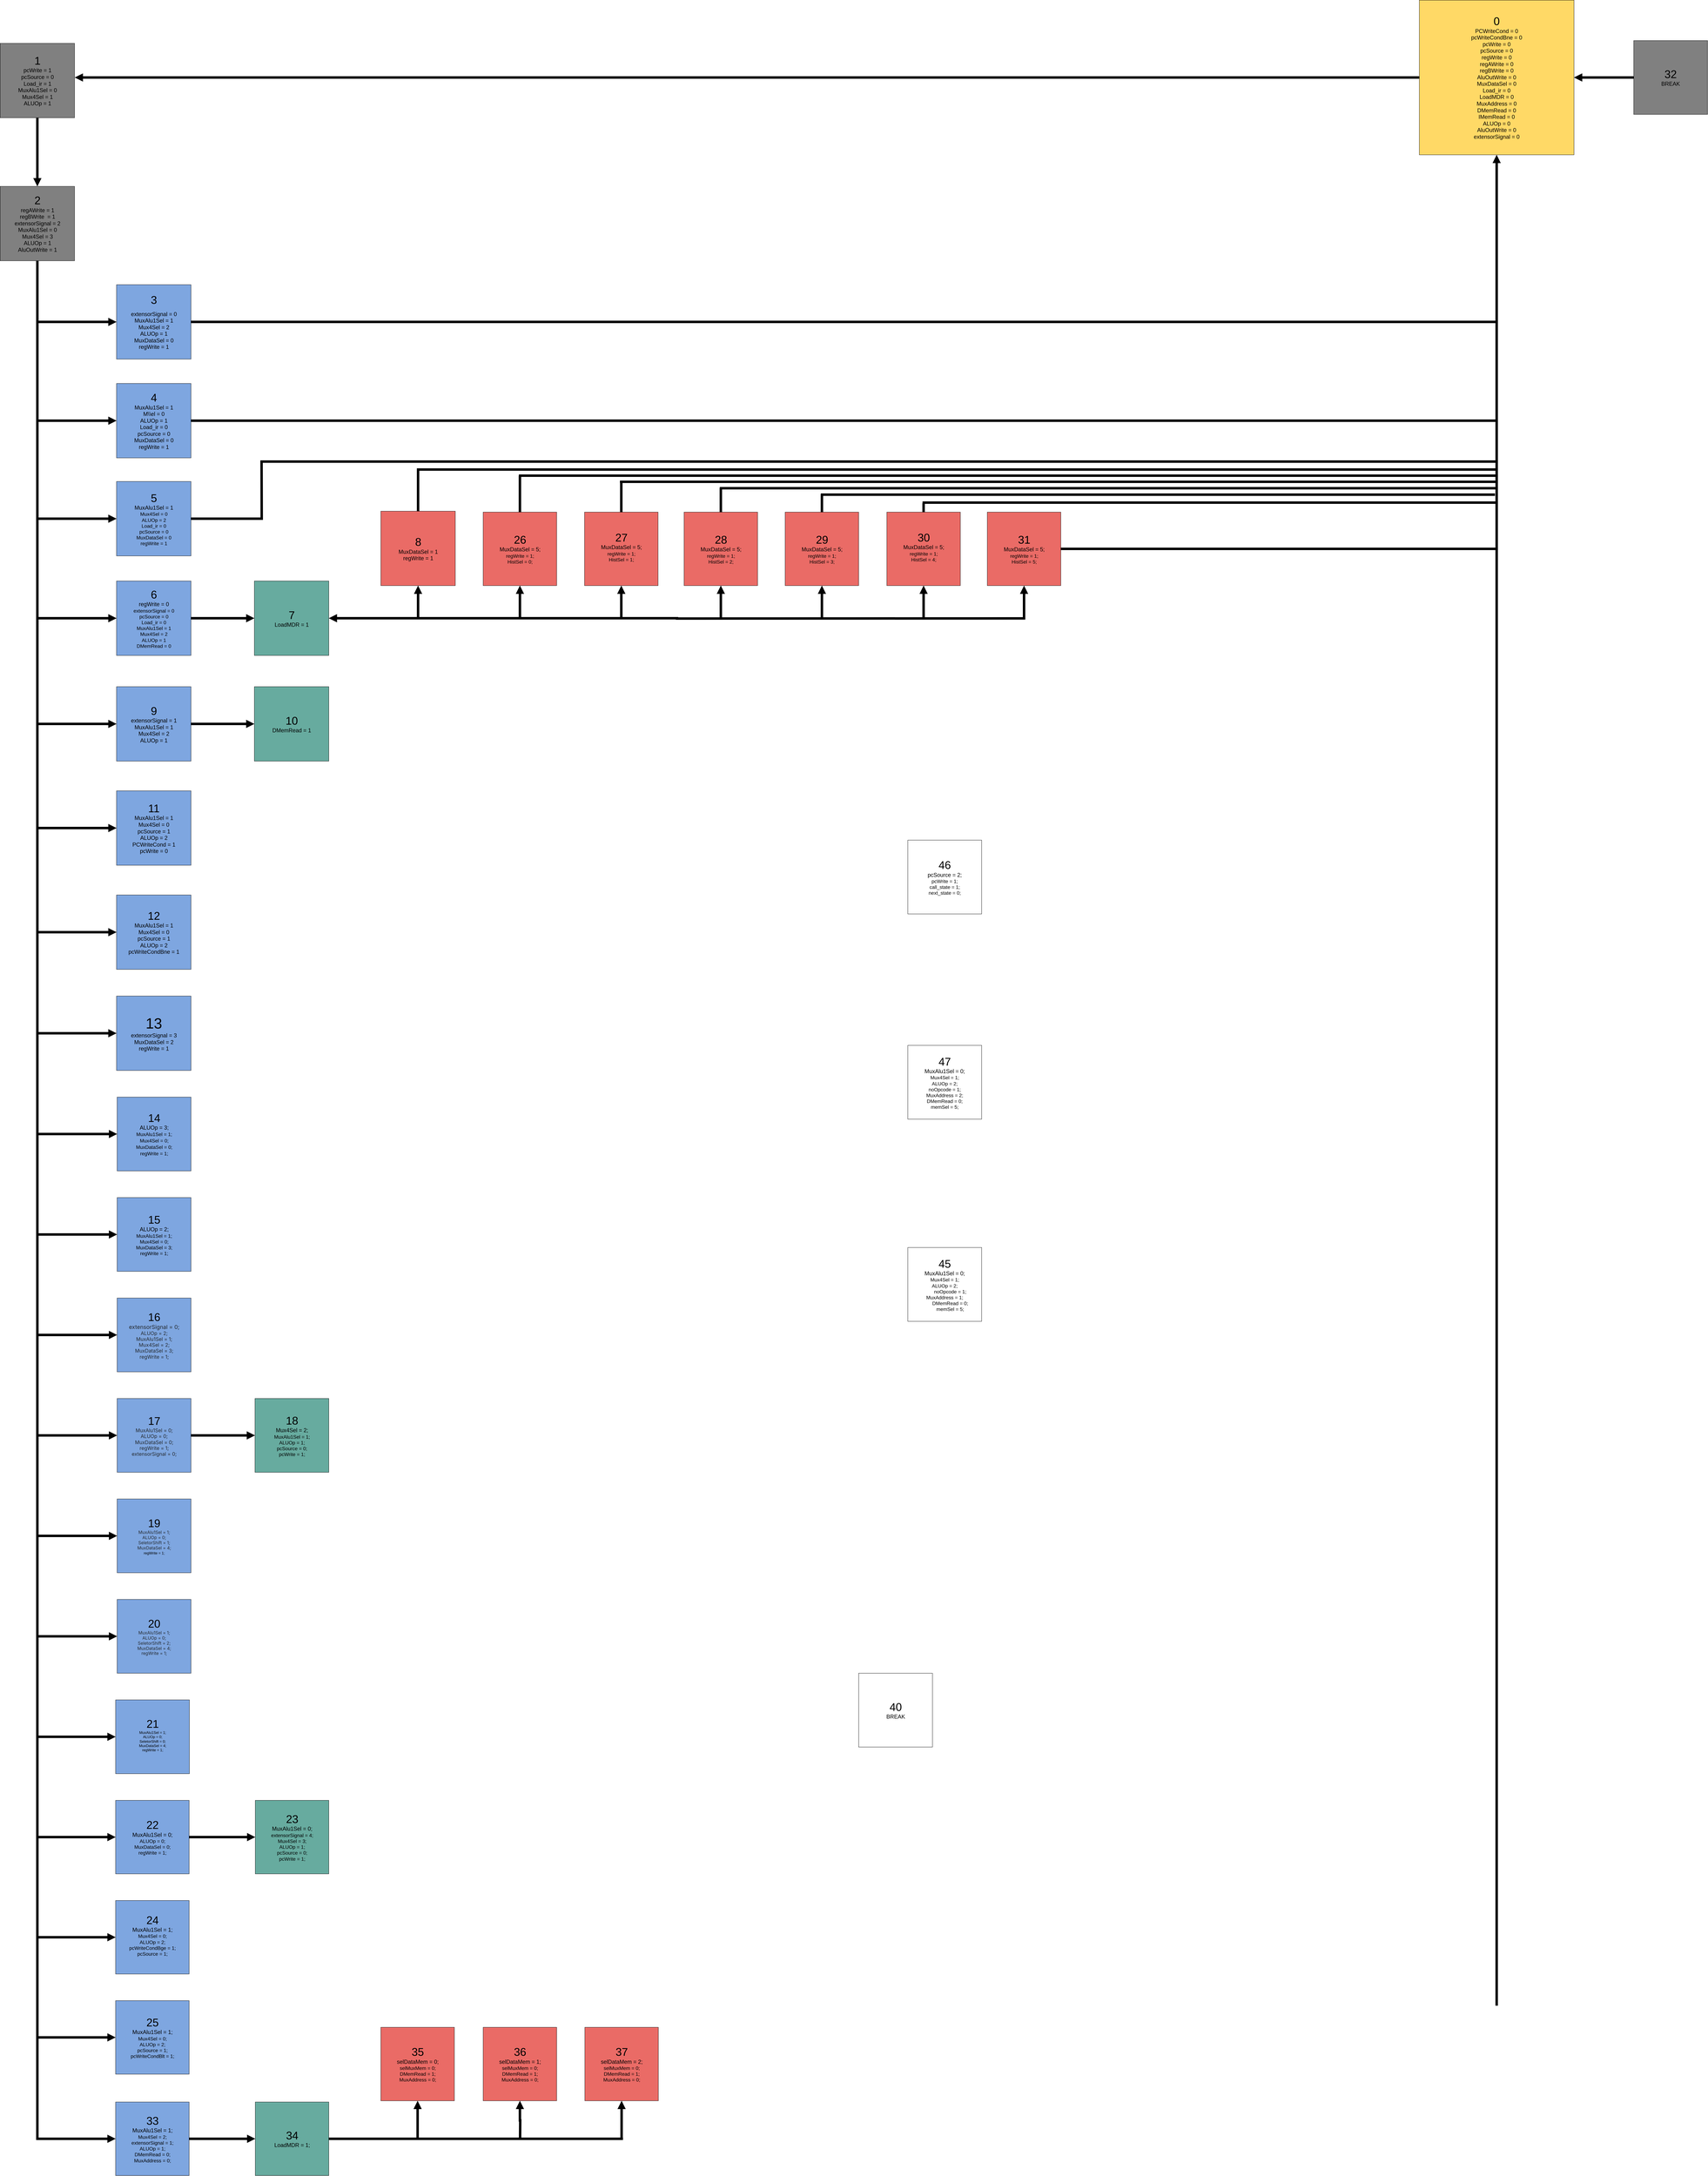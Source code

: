 <mxfile version="12.0.2" type="github" pages="1"><diagram id="GfeI7cuvr8lTpVwYaljc" name="Page-1"><mxGraphModel dx="25632" dy="23120" grid="1" gridSize="10" guides="1" tooltips="1" connect="1" arrows="1" fold="1" page="1" pageScale="1" pageWidth="10000" pageHeight="10000" math="0" shadow="0"><root><mxCell id="0"/><mxCell id="1" parent="0"/><mxCell id="e0AXkp45sy2Ry3DgqxkI-114" style="edgeStyle=orthogonalEdgeStyle;rounded=0;orthogonalLoop=1;jettySize=auto;html=1;startArrow=block;startFill=1;endArrow=none;endFill=0;strokeWidth=8;" edge="1" parent="1" source="e0AXkp45sy2Ry3DgqxkI-5"><mxGeometry relative="1" as="geometry"><mxPoint x="-15980" y="-17979.5" as="targetPoint"/></mxGeometry></mxCell><mxCell id="e0AXkp45sy2Ry3DgqxkI-143" style="edgeStyle=orthogonalEdgeStyle;rounded=0;orthogonalLoop=1;jettySize=auto;html=1;startArrow=none;startFill=0;endArrow=none;endFill=0;strokeWidth=8;" edge="1" parent="1" source="e0AXkp45sy2Ry3DgqxkI-5"><mxGeometry relative="1" as="geometry"><mxPoint x="-11220" y="-17979.5" as="targetPoint"/></mxGeometry></mxCell><mxCell id="e0AXkp45sy2Ry3DgqxkI-5" value="&lt;font&gt;&lt;span style=&quot;white-space: normal&quot;&gt;&lt;span style=&quot;font-size: 36px&quot;&gt;4&lt;/span&gt;&lt;br&gt;&lt;span style=&quot;font-size: 18px&quot;&gt;MuxAlu1Sel = 1&lt;/span&gt;&lt;/span&gt;&lt;br style=&quot;white-space: normal&quot;&gt;&lt;span style=&quot;font-size: 18px ; white-space: normal&quot;&gt;M\\\\el = 0&lt;/span&gt;&lt;br style=&quot;white-space: normal&quot;&gt;&lt;span style=&quot;font-size: 18px ; white-space: normal&quot;&gt;ALUOp = 1&lt;/span&gt;&lt;br style=&quot;white-space: normal&quot;&gt;&lt;span style=&quot;font-size: 18px ; white-space: normal&quot;&gt;Load_ir = 0&lt;/span&gt;&lt;br style=&quot;white-space: normal&quot;&gt;&lt;span style=&quot;font-size: 18px ; white-space: normal&quot;&gt;pcSource = 0&lt;/span&gt;&lt;br style=&quot;white-space: normal&quot;&gt;&lt;span style=&quot;font-size: 18px ; white-space: normal&quot;&gt;MuxDataSel = 0&lt;/span&gt;&lt;br style=&quot;white-space: normal&quot;&gt;&lt;span style=&quot;font-size: 18px ; white-space: normal&quot;&gt;regWrite = 1&lt;/span&gt;&lt;/font&gt;" style="whiteSpace=wrap;html=1;aspect=fixed;fillColor=#7EA6E0;" vertex="1" parent="1"><mxGeometry x="-15723.5" y="-18101" width="243" height="243" as="geometry"/></mxCell><mxCell id="e0AXkp45sy2Ry3DgqxkI-116" style="edgeStyle=orthogonalEdgeStyle;rounded=0;orthogonalLoop=1;jettySize=auto;html=1;startArrow=block;startFill=1;endArrow=none;endFill=0;strokeWidth=8;" edge="1" parent="1" source="e0AXkp45sy2Ry3DgqxkI-6"><mxGeometry relative="1" as="geometry"><mxPoint x="-15980" y="-17334.5" as="targetPoint"/></mxGeometry></mxCell><mxCell id="e0AXkp45sy2Ry3DgqxkI-6" value="&lt;span style=&quot;white-space: normal&quot;&gt;&lt;font style=&quot;font-size: 36px&quot;&gt;6&lt;/font&gt;&lt;br&gt;&lt;font style=&quot;font-size: 18px&quot;&gt;regWrite = 0&lt;/font&gt;&lt;/span&gt;&lt;font size=&quot;3&quot;&gt;&lt;br style=&quot;white-space: normal&quot;&gt;&lt;span style=&quot;white-space: normal&quot;&gt;extensorSignal = 0&lt;/span&gt;&lt;br style=&quot;white-space: normal&quot;&gt;&lt;span style=&quot;white-space: normal&quot;&gt;pcSource = 0&lt;/span&gt;&lt;br style=&quot;white-space: normal&quot;&gt;&lt;span style=&quot;white-space: normal&quot;&gt;Load_ir = 0&lt;/span&gt;&lt;br style=&quot;white-space: normal&quot;&gt;&lt;span style=&quot;white-space: normal&quot;&gt;MuxAlu1Sel = 1&lt;/span&gt;&lt;br style=&quot;white-space: normal&quot;&gt;&lt;span style=&quot;white-space: normal&quot;&gt;Mux4Sel = 2&lt;/span&gt;&lt;br style=&quot;white-space: normal&quot;&gt;&lt;span style=&quot;white-space: normal&quot;&gt;ALUOp = 1&lt;/span&gt;&lt;br style=&quot;white-space: normal&quot;&gt;&lt;span style=&quot;white-space: normal&quot;&gt;DMemRead = 0&lt;/span&gt;&lt;/font&gt;" style="whiteSpace=wrap;html=1;aspect=fixed;fillColor=#7EA6E0;" vertex="1" parent="1"><mxGeometry x="-15723.5" y="-17456" width="243" height="243" as="geometry"/></mxCell><mxCell id="e0AXkp45sy2Ry3DgqxkI-115" style="edgeStyle=orthogonalEdgeStyle;rounded=0;orthogonalLoop=1;jettySize=auto;html=1;startArrow=block;startFill=1;endArrow=none;endFill=0;strokeWidth=8;" edge="1" parent="1" source="e0AXkp45sy2Ry3DgqxkI-7"><mxGeometry relative="1" as="geometry"><mxPoint x="-15980" y="-17659.5" as="targetPoint"/></mxGeometry></mxCell><mxCell id="e0AXkp45sy2Ry3DgqxkI-144" style="edgeStyle=orthogonalEdgeStyle;rounded=0;orthogonalLoop=1;jettySize=auto;html=1;startArrow=none;startFill=0;endArrow=none;endFill=0;strokeWidth=8;" edge="1" parent="1" source="e0AXkp45sy2Ry3DgqxkI-7"><mxGeometry relative="1" as="geometry"><mxPoint x="-15250" y="-17850" as="targetPoint"/></mxGeometry></mxCell><mxCell id="e0AXkp45sy2Ry3DgqxkI-7" value="&lt;span style=&quot;white-space: normal&quot;&gt;&lt;font style=&quot;font-size: 36px&quot;&gt;5&lt;/font&gt;&lt;br&gt;&lt;font style=&quot;font-size: 18px&quot;&gt;MuxAlu1Sel = 1&lt;/font&gt;&lt;/span&gt;&lt;font size=&quot;3&quot;&gt;&lt;br style=&quot;white-space: normal&quot;&gt;&lt;span style=&quot;white-space: normal&quot;&gt;Mux4Sel = 0&lt;/span&gt;&lt;br style=&quot;white-space: normal&quot;&gt;&lt;span style=&quot;white-space: normal&quot;&gt;ALUOp = 2&lt;/span&gt;&lt;br style=&quot;white-space: normal&quot;&gt;&lt;span style=&quot;white-space: normal&quot;&gt;Load_ir = 0&lt;/span&gt;&lt;br style=&quot;white-space: normal&quot;&gt;&lt;span style=&quot;white-space: normal&quot;&gt;pcSource = 0&lt;/span&gt;&lt;br style=&quot;white-space: normal&quot;&gt;&lt;span style=&quot;white-space: normal&quot;&gt;MuxDataSel = 0&lt;/span&gt;&lt;br style=&quot;white-space: normal&quot;&gt;&lt;span style=&quot;white-space: normal&quot;&gt;regWrite = 1&lt;/span&gt;&lt;/font&gt;" style="whiteSpace=wrap;html=1;aspect=fixed;fillColor=#7EA6E0;" vertex="1" parent="1"><mxGeometry x="-15723.5" y="-17781" width="243" height="243" as="geometry"/></mxCell><mxCell id="e0AXkp45sy2Ry3DgqxkI-113" style="edgeStyle=orthogonalEdgeStyle;rounded=0;orthogonalLoop=1;jettySize=auto;html=1;startArrow=block;startFill=1;endArrow=none;endFill=0;strokeWidth=8;" edge="1" parent="1" source="e0AXkp45sy2Ry3DgqxkI-8"><mxGeometry relative="1" as="geometry"><mxPoint x="-15980" y="-18302" as="targetPoint"/></mxGeometry></mxCell><mxCell id="e0AXkp45sy2Ry3DgqxkI-142" style="edgeStyle=orthogonalEdgeStyle;rounded=0;orthogonalLoop=1;jettySize=auto;html=1;startArrow=none;startFill=0;endArrow=none;endFill=0;strokeWidth=8;" edge="1" parent="1" source="e0AXkp45sy2Ry3DgqxkI-8"><mxGeometry relative="1" as="geometry"><mxPoint x="-11220" y="-18302" as="targetPoint"/></mxGeometry></mxCell><mxCell id="e0AXkp45sy2Ry3DgqxkI-8" value="&lt;span style=&quot;font-size: 36px&quot;&gt;3&lt;br&gt;&lt;/span&gt;&lt;br&gt;&lt;font style=&quot;font-size: 18px&quot;&gt;extensorSignal = 0&lt;br&gt;MuxAlu1Sel = 1&lt;br&gt;Mux4Sel = 2&lt;br&gt;ALUOp = 1&lt;br&gt;MuxDataSel = 0&lt;br&gt;regWrite = 1&lt;/font&gt;" style="whiteSpace=wrap;html=1;aspect=fixed;fillColor=#7EA6E0;" vertex="1" parent="1"><mxGeometry x="-15723.5" y="-18423.5" width="243" height="243" as="geometry"/></mxCell><mxCell id="e0AXkp45sy2Ry3DgqxkI-81" style="edgeStyle=orthogonalEdgeStyle;rounded=0;orthogonalLoop=1;jettySize=auto;html=1;entryX=1;entryY=0.5;entryDx=0;entryDy=0;startArrow=block;startFill=1;endArrow=none;endFill=0;strokeWidth=8;" edge="1" parent="1" source="e0AXkp45sy2Ry3DgqxkI-9" target="e0AXkp45sy2Ry3DgqxkI-12"><mxGeometry relative="1" as="geometry"/></mxCell><mxCell id="e0AXkp45sy2Ry3DgqxkI-9" value="&lt;span style=&quot;white-space: normal&quot;&gt;&lt;font&gt;&lt;font style=&quot;font-size: 36px&quot;&gt;10&lt;/font&gt;&lt;br&gt;&lt;span style=&quot;font-size: 18px&quot;&gt;DMemRead = 1&lt;/span&gt;&lt;/font&gt;&lt;/span&gt;" style="whiteSpace=wrap;html=1;aspect=fixed;fillColor=#67AB9F;" vertex="1" parent="1"><mxGeometry x="-15273.5" y="-17111" width="243" height="243" as="geometry"/></mxCell><mxCell id="e0AXkp45sy2Ry3DgqxkI-80" style="edgeStyle=orthogonalEdgeStyle;rounded=0;orthogonalLoop=1;jettySize=auto;html=1;exitX=0;exitY=0.5;exitDx=0;exitDy=0;entryX=1;entryY=0.5;entryDx=0;entryDy=0;startArrow=block;startFill=1;endArrow=none;endFill=0;strokeWidth=8;" edge="1" parent="1" source="e0AXkp45sy2Ry3DgqxkI-10" target="e0AXkp45sy2Ry3DgqxkI-6"><mxGeometry relative="1" as="geometry"/></mxCell><mxCell id="e0AXkp45sy2Ry3DgqxkI-89" style="edgeStyle=orthogonalEdgeStyle;rounded=0;orthogonalLoop=1;jettySize=auto;html=1;startArrow=block;startFill=1;endArrow=none;endFill=0;strokeWidth=8;" edge="1" parent="1" source="e0AXkp45sy2Ry3DgqxkI-10"><mxGeometry relative="1" as="geometry"><mxPoint x="-12756.5" y="-17334" as="targetPoint"/></mxGeometry></mxCell><mxCell id="e0AXkp45sy2Ry3DgqxkI-10" value="&lt;font&gt;&lt;font style=&quot;font-size: 36px&quot;&gt;7&lt;/font&gt;&lt;br style=&quot;white-space: normal&quot;&gt;&lt;span style=&quot;font-size: 18px ; white-space: normal&quot;&gt;LoadMDR = 1&lt;/span&gt;&lt;/font&gt;" style="whiteSpace=wrap;html=1;aspect=fixed;fillColor=#67AB9F;" vertex="1" parent="1"><mxGeometry x="-15273.5" y="-17456" width="243" height="243" as="geometry"/></mxCell><mxCell id="e0AXkp45sy2Ry3DgqxkI-138" style="edgeStyle=orthogonalEdgeStyle;rounded=0;orthogonalLoop=1;jettySize=auto;html=1;entryX=0.5;entryY=0;entryDx=0;entryDy=0;startArrow=none;startFill=0;endArrow=block;endFill=1;strokeWidth=8;" edge="1" parent="1" source="e0AXkp45sy2Ry3DgqxkI-11" target="e0AXkp45sy2Ry3DgqxkI-13"><mxGeometry relative="1" as="geometry"/></mxCell><mxCell id="e0AXkp45sy2Ry3DgqxkI-11" value="&lt;font&gt;&lt;span style=&quot;font-size: 36px&quot;&gt;1&lt;/span&gt;&lt;br&gt;&lt;font style=&quot;font-size: 18px&quot;&gt;pcWrite = 1&lt;br&gt;pcSource = 0&lt;br&gt;Load_ir = 1&lt;br&gt;MuxAlu1Sel = 0&lt;br&gt;Mux4Sel = 1&lt;br&gt;ALUOp = 1&lt;/font&gt;&lt;br&gt;&lt;/font&gt;" style="whiteSpace=wrap;html=1;aspect=fixed;fillColor=#808080;" vertex="1" parent="1"><mxGeometry x="-16103.5" y="-19211.5" width="243" height="243" as="geometry"/></mxCell><mxCell id="e0AXkp45sy2Ry3DgqxkI-117" style="edgeStyle=orthogonalEdgeStyle;rounded=0;orthogonalLoop=1;jettySize=auto;html=1;startArrow=block;startFill=1;endArrow=none;endFill=0;strokeWidth=8;" edge="1" parent="1" source="e0AXkp45sy2Ry3DgqxkI-12"><mxGeometry relative="1" as="geometry"><mxPoint x="-15980" y="-16989.5" as="targetPoint"/></mxGeometry></mxCell><mxCell id="e0AXkp45sy2Ry3DgqxkI-12" value="&lt;font&gt;&lt;span style=&quot;white-space: normal&quot;&gt;&lt;font style=&quot;font-size: 36px&quot;&gt;9&lt;/font&gt;&lt;br&gt;&lt;span style=&quot;font-size: 18px&quot;&gt;extensorSignal = 1&lt;/span&gt;&lt;/span&gt;&lt;br style=&quot;white-space: normal&quot;&gt;&lt;span style=&quot;font-size: 18px ; white-space: normal&quot;&gt;MuxAlu1Sel = 1&lt;/span&gt;&lt;br style=&quot;white-space: normal&quot;&gt;&lt;span style=&quot;font-size: 18px ; white-space: normal&quot;&gt;Mux4Sel = 2&lt;/span&gt;&lt;br style=&quot;white-space: normal&quot;&gt;&lt;span style=&quot;font-size: 18px ; white-space: normal&quot;&gt;ALUOp = 1&lt;/span&gt;&lt;/font&gt;" style="whiteSpace=wrap;html=1;aspect=fixed;fillColor=#7EA6E0;" vertex="1" parent="1"><mxGeometry x="-15723.5" y="-17111" width="243" height="243" as="geometry"/></mxCell><mxCell id="e0AXkp45sy2Ry3DgqxkI-110" style="edgeStyle=orthogonalEdgeStyle;rounded=0;orthogonalLoop=1;jettySize=auto;html=1;startArrow=none;startFill=0;endArrow=none;endFill=0;strokeWidth=8;" edge="1" parent="1" source="e0AXkp45sy2Ry3DgqxkI-13"><mxGeometry relative="1" as="geometry"><mxPoint x="-15982" y="-12366" as="targetPoint"/></mxGeometry></mxCell><mxCell id="e0AXkp45sy2Ry3DgqxkI-13" value="&lt;span style=&quot;font-size: 36px&quot;&gt;2&lt;/span&gt;&lt;br style=&quot;white-space: normal&quot;&gt;&lt;font style=&quot;font-size: 18px&quot;&gt;regAWrite = 1&lt;br&gt;regBWrite&amp;nbsp; = 1&lt;br&gt;extensorSignal = 2&lt;br&gt;MuxAlu1Sel = 0&lt;br&gt;Mux4Sel = 3&lt;br&gt;ALUOp = 1&lt;br&gt;AluOutWrite = 1&lt;/font&gt;" style="whiteSpace=wrap;html=1;aspect=fixed;fillColor=#808080;" vertex="1" parent="1"><mxGeometry x="-16103.5" y="-18744.5" width="243" height="243" as="geometry"/></mxCell><mxCell id="e0AXkp45sy2Ry3DgqxkI-93" style="edgeStyle=orthogonalEdgeStyle;rounded=0;orthogonalLoop=1;jettySize=auto;html=1;startArrow=block;startFill=1;endArrow=none;endFill=0;strokeWidth=8;" edge="1" parent="1" source="e0AXkp45sy2Ry3DgqxkI-14"><mxGeometry relative="1" as="geometry"><mxPoint x="-14739" y="-17331" as="targetPoint"/></mxGeometry></mxCell><mxCell id="e0AXkp45sy2Ry3DgqxkI-146" style="edgeStyle=orthogonalEdgeStyle;rounded=0;orthogonalLoop=1;jettySize=auto;html=1;startArrow=none;startFill=0;endArrow=none;endFill=0;strokeWidth=8;" edge="1" parent="1" source="e0AXkp45sy2Ry3DgqxkI-14"><mxGeometry relative="1" as="geometry"><mxPoint x="-14739" y="-17820" as="targetPoint"/></mxGeometry></mxCell><mxCell id="e0AXkp45sy2Ry3DgqxkI-14" value="&lt;font&gt;&lt;span style=&quot;white-space: normal&quot;&gt;&lt;font style=&quot;font-size: 36px&quot;&gt;8&lt;/font&gt;&lt;br&gt;&lt;span style=&quot;font-size: 18px&quot;&gt;MuxDataSel = 1&lt;/span&gt;&lt;/span&gt;&lt;br style=&quot;white-space: normal&quot;&gt;&lt;span style=&quot;font-size: 18px ; white-space: normal&quot;&gt;regWrite = 1&lt;/span&gt;&lt;/font&gt;" style="whiteSpace=wrap;html=1;aspect=fixed;fillColor=#EA6B66;" vertex="1" parent="1"><mxGeometry x="-14860.5" y="-17684" width="243" height="243" as="geometry"/></mxCell><mxCell id="e0AXkp45sy2Ry3DgqxkI-118" style="edgeStyle=orthogonalEdgeStyle;rounded=0;orthogonalLoop=1;jettySize=auto;html=1;startArrow=block;startFill=1;endArrow=none;endFill=0;strokeWidth=8;" edge="1" parent="1" source="e0AXkp45sy2Ry3DgqxkI-15"><mxGeometry relative="1" as="geometry"><mxPoint x="-15980" y="-16649.5" as="targetPoint"/></mxGeometry></mxCell><mxCell id="e0AXkp45sy2Ry3DgqxkI-15" value="&lt;font&gt;&lt;span style=&quot;font-size: 36px&quot;&gt;11&lt;/span&gt;&lt;br&gt;&lt;font style=&quot;font-size: 18px&quot;&gt;MuxAlu1Sel = 1&lt;br&gt;Mux4Sel = 0&lt;br&gt;pcSource = 1&lt;br&gt;ALUOp = 2&lt;br&gt;PCWriteCond = 1&lt;br&gt;pcWrite = 0&lt;/font&gt;&lt;br&gt;&lt;/font&gt;" style="whiteSpace=wrap;html=1;aspect=fixed;fillColor=#7EA6E0;" vertex="1" parent="1"><mxGeometry x="-15723.5" y="-16771" width="243" height="243" as="geometry"/></mxCell><mxCell id="e0AXkp45sy2Ry3DgqxkI-119" style="edgeStyle=orthogonalEdgeStyle;rounded=0;orthogonalLoop=1;jettySize=auto;html=1;startArrow=block;startFill=1;endArrow=none;endFill=0;strokeWidth=8;" edge="1" parent="1" source="e0AXkp45sy2Ry3DgqxkI-16"><mxGeometry relative="1" as="geometry"><mxPoint x="-15980" y="-16309.5" as="targetPoint"/></mxGeometry></mxCell><mxCell id="e0AXkp45sy2Ry3DgqxkI-16" value="&lt;font&gt;&lt;font&gt;&lt;font style=&quot;font-size: 36px&quot;&gt;12&lt;/font&gt;&lt;br&gt;&lt;span style=&quot;font-size: 18px&quot;&gt;MuxAlu1Sel = 1&lt;/span&gt;&lt;br&gt;&lt;span style=&quot;font-size: 18px&quot;&gt;Mux4Sel = 0&lt;/span&gt;&lt;br&gt;&lt;span style=&quot;font-size: 18px&quot;&gt;pcSource = 1&lt;/span&gt;&lt;br&gt;&lt;span style=&quot;font-size: 18px&quot;&gt;ALUOp = 2&lt;/span&gt;&lt;br&gt;&lt;span style=&quot;font-size: 18px&quot;&gt;pcWriteCondBne = 1&lt;/span&gt;&lt;/font&gt;&lt;br&gt;&lt;/font&gt;" style="whiteSpace=wrap;html=1;aspect=fixed;fillColor=#7EA6E0;" vertex="1" parent="1"><mxGeometry x="-15723.5" y="-16431" width="243" height="243" as="geometry"/></mxCell><mxCell id="e0AXkp45sy2Ry3DgqxkI-120" style="edgeStyle=orthogonalEdgeStyle;rounded=0;orthogonalLoop=1;jettySize=auto;html=1;startArrow=block;startFill=1;endArrow=none;endFill=0;strokeWidth=8;" edge="1" parent="1" source="e0AXkp45sy2Ry3DgqxkI-18"><mxGeometry relative="1" as="geometry"><mxPoint x="-15980" y="-15979.5" as="targetPoint"/></mxGeometry></mxCell><mxCell id="e0AXkp45sy2Ry3DgqxkI-18" value="&lt;font&gt;&lt;font&gt;&lt;font style=&quot;font-size: 48px&quot;&gt;13&lt;/font&gt;&lt;br&gt;&lt;span style=&quot;font-size: 18px&quot;&gt;extensorSignal = 3&lt;/span&gt;&lt;br&gt;&lt;span style=&quot;font-size: 18px&quot;&gt;MuxDataSel = 2&lt;/span&gt;&lt;br&gt;&lt;span style=&quot;font-size: 18px&quot;&gt;regWrite = 1&lt;/span&gt;&lt;/font&gt;&lt;br&gt;&lt;/font&gt;" style="whiteSpace=wrap;html=1;aspect=fixed;fillColor=#7EA6E0;" vertex="1" parent="1"><mxGeometry x="-15723.5" y="-16101" width="243" height="243" as="geometry"/></mxCell><mxCell id="e0AXkp45sy2Ry3DgqxkI-137" style="edgeStyle=orthogonalEdgeStyle;rounded=0;orthogonalLoop=1;jettySize=auto;html=1;entryX=1.002;entryY=0.459;entryDx=0;entryDy=0;entryPerimeter=0;startArrow=none;startFill=0;endArrow=block;endFill=1;strokeWidth=8;" edge="1" parent="1" source="e0AXkp45sy2Ry3DgqxkI-19" target="e0AXkp45sy2Ry3DgqxkI-11"><mxGeometry relative="1" as="geometry"/></mxCell><mxCell id="e0AXkp45sy2Ry3DgqxkI-140" style="edgeStyle=orthogonalEdgeStyle;rounded=0;orthogonalLoop=1;jettySize=auto;html=1;startArrow=block;startFill=1;endArrow=none;endFill=0;strokeWidth=8;" edge="1" parent="1" source="e0AXkp45sy2Ry3DgqxkI-19"><mxGeometry relative="1" as="geometry"><mxPoint x="-11217.5" y="-12804.615" as="targetPoint"/></mxGeometry></mxCell><mxCell id="e0AXkp45sy2Ry3DgqxkI-19" value="&lt;font&gt;&lt;font&gt;&lt;font style=&quot;font-size: 36px&quot;&gt;0&lt;/font&gt;&lt;br&gt;&lt;span style=&quot;font-size: 18px&quot;&gt;PCWriteCond = 0&lt;/span&gt;&lt;br&gt;&lt;span style=&quot;font-size: 18px&quot;&gt;pcWriteCondBne = 0&lt;/span&gt;&lt;br&gt;&lt;span style=&quot;font-size: 18px&quot;&gt;pcWrite = 0&lt;/span&gt;&lt;br&gt;&lt;span style=&quot;font-size: 18px&quot;&gt;pcSource = 0&lt;/span&gt;&lt;br&gt;&lt;span style=&quot;font-size: 18px&quot;&gt;regWrite = 0&lt;/span&gt;&lt;br&gt;&lt;span style=&quot;font-size: 18px&quot;&gt;regAWrite = 0&lt;/span&gt;&lt;br&gt;&lt;span style=&quot;font-size: 18px&quot;&gt;regBWrite = 0&lt;/span&gt;&lt;br&gt;&lt;span style=&quot;font-size: 18px&quot;&gt;AluOutWrite = 0&lt;/span&gt;&lt;br&gt;&lt;span style=&quot;font-size: 18px&quot;&gt;MuxDataSel = 0&lt;/span&gt;&lt;br&gt;&lt;span style=&quot;font-size: 18px&quot;&gt;Load_ir = 0&lt;/span&gt;&lt;br&gt;&lt;span style=&quot;font-size: 18px&quot;&gt;LoadMDR = 0&lt;/span&gt;&lt;br&gt;&lt;span style=&quot;font-size: 18px&quot;&gt;MuxAddress = 0&lt;/span&gt;&lt;br&gt;&lt;span style=&quot;font-size: 18px&quot;&gt;DMemRead = 0&lt;/span&gt;&lt;br&gt;&lt;span style=&quot;font-size: 18px&quot;&gt;IMemRead = 0&lt;/span&gt;&lt;br&gt;&lt;span style=&quot;font-size: 18px&quot;&gt;ALUOp = 0&lt;/span&gt;&lt;br&gt;&lt;span style=&quot;font-size: 18px&quot;&gt;AluOutWrite = 0&lt;/span&gt;&lt;br&gt;&lt;span style=&quot;font-size: 18px&quot;&gt;extensorSignal = 0&lt;/span&gt;&lt;/font&gt;&lt;br&gt;&lt;/font&gt;" style="whiteSpace=wrap;html=1;aspect=fixed;fillColor=#FFD966;" vertex="1" parent="1"><mxGeometry x="-11470" y="-19352.5" width="505" height="505" as="geometry"/></mxCell><mxCell id="e0AXkp45sy2Ry3DgqxkI-20" value="&lt;span style=&quot;white-space: normal&quot;&gt;&lt;font&gt;&lt;font style=&quot;font-size: 36px&quot;&gt;40&lt;/font&gt;&lt;br&gt;&lt;span style=&quot;font-size: 18px&quot;&gt;BREAK&lt;/span&gt;&lt;/font&gt;&lt;/span&gt;" style="whiteSpace=wrap;html=1;aspect=fixed;" vertex="1" parent="1"><mxGeometry x="-13300.5" y="-13890" width="241" height="241" as="geometry"/></mxCell><mxCell id="e0AXkp45sy2Ry3DgqxkI-136" style="edgeStyle=orthogonalEdgeStyle;rounded=0;orthogonalLoop=1;jettySize=auto;html=1;entryX=1;entryY=0.5;entryDx=0;entryDy=0;startArrow=none;startFill=0;endArrow=block;endFill=1;strokeWidth=8;" edge="1" parent="1" source="e0AXkp45sy2Ry3DgqxkI-21" target="e0AXkp45sy2Ry3DgqxkI-19"><mxGeometry relative="1" as="geometry"/></mxCell><mxCell id="e0AXkp45sy2Ry3DgqxkI-21" value="&lt;span style=&quot;white-space: normal&quot;&gt;&lt;font&gt;&lt;font style=&quot;font-size: 36px&quot;&gt;32&lt;/font&gt;&lt;br&gt;&lt;span style=&quot;font-size: 18px&quot;&gt;BREAK&lt;/span&gt;&lt;/font&gt;&lt;/span&gt;" style="whiteSpace=wrap;html=1;aspect=fixed;fillColor=#808080;" vertex="1" parent="1"><mxGeometry x="-10770" y="-19220.5" width="241" height="241" as="geometry"/></mxCell><mxCell id="e0AXkp45sy2Ry3DgqxkI-22" value="&lt;div&gt;&lt;font style=&quot;font-size: 36px&quot;&gt;45&lt;/font&gt;&lt;/div&gt;&lt;div&gt;&lt;font style=&quot;font-size: 18px&quot;&gt;MuxAlu1Sel = 0;&lt;/font&gt;&lt;/div&gt;&lt;div&gt;&lt;span style=&quot;font-size: medium&quot;&gt;Mux4Sel = 1;&lt;/span&gt;&lt;/div&gt;&lt;div&gt;&lt;span style=&quot;font-size: medium&quot;&gt;ALUOp = 2;&lt;/span&gt;&lt;/div&gt;&lt;div&gt;&lt;font size=&quot;3&quot;&gt;&lt;span style=&quot;white-space: pre&quot;&gt;&#9;&lt;/span&gt;noOpcode = 1;&lt;/font&gt;&lt;/div&gt;&lt;div&gt;&lt;span style=&quot;font-size: medium&quot;&gt;MuxAddress = 1;&lt;/span&gt;&lt;br&gt;&lt;/div&gt;&lt;div&gt;&lt;font size=&quot;3&quot;&gt;&lt;span style=&quot;white-space: pre&quot;&gt;&#9;&lt;/span&gt;DMemRead = 0;&lt;/font&gt;&lt;/div&gt;&lt;div&gt;&lt;font size=&quot;3&quot;&gt;&lt;span style=&quot;white-space: pre&quot;&gt;&#9;&lt;/span&gt;memSel = 5;&lt;/font&gt;&lt;/div&gt;" style="whiteSpace=wrap;html=1;aspect=fixed;" vertex="1" parent="1"><mxGeometry x="-13140" y="-15280" width="241" height="241" as="geometry"/></mxCell><mxCell id="e0AXkp45sy2Ry3DgqxkI-23" value="&lt;div&gt;&lt;font style=&quot;font-size: 36px&quot;&gt;46&lt;/font&gt;&lt;/div&gt;&lt;div&gt;&lt;font style=&quot;font-size: 18px&quot;&gt;pcSource = 2;&lt;/font&gt;&lt;/div&gt;&lt;div&gt;&lt;span style=&quot;font-size: medium&quot;&gt;pcWrite = 1;&lt;/span&gt;&lt;/div&gt;&lt;div&gt;&lt;span style=&quot;font-size: medium&quot;&gt;call_state = 1;&lt;/span&gt;&lt;br&gt;&lt;/div&gt;&lt;div&gt;&lt;span style=&quot;font-size: medium&quot;&gt;next_state = 0;&lt;/span&gt;&lt;br&gt;&lt;/div&gt;" style="whiteSpace=wrap;html=1;aspect=fixed;" vertex="1" parent="1"><mxGeometry x="-13140" y="-16610" width="241" height="241" as="geometry"/></mxCell><mxCell id="e0AXkp45sy2Ry3DgqxkI-24" value="&lt;div&gt;&lt;font style=&quot;font-size: 36px&quot;&gt;47&lt;/font&gt;&lt;/div&gt;&lt;div&gt;&lt;font style=&quot;font-size: 18px&quot;&gt;MuxAlu1Sel = 0;&lt;/font&gt;&lt;/div&gt;&lt;div&gt;&lt;span style=&quot;font-size: medium&quot;&gt;Mux4Sel = 1;&lt;/span&gt;&lt;/div&gt;&lt;div&gt;&lt;span style=&quot;font-size: medium&quot;&gt;ALUOp = 2;&lt;/span&gt;&lt;/div&gt;&lt;div&gt;&lt;font size=&quot;3&quot;&gt;noOpcode = 1;&lt;/font&gt;&lt;/div&gt;&lt;div&gt;&lt;span style=&quot;font-size: medium&quot;&gt;MuxAddress = 2;&lt;/span&gt;&lt;/div&gt;&lt;div&gt;&lt;span style=&quot;font-size: medium&quot;&gt;DMemRead = 0;&lt;/span&gt;&lt;/div&gt;&lt;div&gt;&lt;span style=&quot;font-size: medium&quot;&gt;memSel = 5;&lt;/span&gt;&lt;/div&gt;" style="whiteSpace=wrap;html=1;aspect=fixed;" vertex="1" parent="1"><mxGeometry x="-13140" y="-15940" width="241" height="241" as="geometry"/></mxCell><mxCell id="e0AXkp45sy2Ry3DgqxkI-122" style="edgeStyle=orthogonalEdgeStyle;rounded=0;orthogonalLoop=1;jettySize=auto;html=1;startArrow=block;startFill=1;endArrow=none;endFill=0;strokeWidth=8;" edge="1" parent="1" source="e0AXkp45sy2Ry3DgqxkI-25"><mxGeometry relative="1" as="geometry"><mxPoint x="-15980" y="-15322.5" as="targetPoint"/></mxGeometry></mxCell><mxCell id="e0AXkp45sy2Ry3DgqxkI-25" value="&lt;div&gt;&lt;font style=&quot;font-size: 36px&quot;&gt;15&lt;/font&gt;&lt;/div&gt;&lt;div&gt;&lt;font style=&quot;font-size: 18px&quot;&gt;ALUOp = 2;&lt;/font&gt;&lt;/div&gt;&lt;div&gt;&lt;span style=&quot;font-size: medium&quot;&gt;MuxAlu1Sel = 1;&lt;/span&gt;&lt;/div&gt;&lt;div&gt;&lt;span style=&quot;font-size: medium&quot;&gt;Mux4Sel = 0;&lt;/span&gt;&lt;/div&gt;&lt;div&gt;&lt;span style=&quot;font-size: medium&quot;&gt;MuxDataSel = 3;&lt;/span&gt;&lt;/div&gt;&lt;div&gt;&lt;span style=&quot;font-size: medium&quot;&gt;regWrite = 1;&lt;/span&gt;&lt;/div&gt;" style="whiteSpace=wrap;html=1;aspect=fixed;fillColor=#7EA6E0;" vertex="1" parent="1"><mxGeometry x="-15721.5" y="-15443" width="241" height="241" as="geometry"/></mxCell><mxCell id="e0AXkp45sy2Ry3DgqxkI-123" style="edgeStyle=orthogonalEdgeStyle;rounded=0;orthogonalLoop=1;jettySize=auto;html=1;startArrow=block;startFill=1;endArrow=none;endFill=0;strokeWidth=8;" edge="1" parent="1" source="e0AXkp45sy2Ry3DgqxkI-26"><mxGeometry relative="1" as="geometry"><mxPoint x="-15980" y="-14994.5" as="targetPoint"/></mxGeometry></mxCell><mxCell id="e0AXkp45sy2Ry3DgqxkI-26" value="&lt;font style=&quot;font-size: 36px&quot;&gt;16&lt;br&gt;&lt;/font&gt;&lt;font color=&quot;#24292e&quot; face=&quot;-apple-system, BlinkMacSystemFont, Segoe UI, Helvetica, Arial, sans-serif, Apple Color Emoji, Segoe UI Emoji&quot; style=&quot;font-size: 18px&quot;&gt;extensorSignal = 0;&lt;/font&gt;&lt;table class=&quot;highlight tab-size js-file-line-container&quot; style=&quot;box-sizing: border-box ; border-spacing: 0px ; border-collapse: collapse ; background-color: rgb(255 , 255 , 255)&quot;&gt;&lt;/table&gt;&lt;font color=&quot;#24292e&quot; face=&quot;-apple-system, BlinkMacSystemFont, Segoe UI, Helvetica, Arial, sans-serif, Apple Color Emoji, Segoe UI Emoji&quot; size=&quot;3&quot;&gt;ALUOp = 2;&lt;/font&gt;&lt;table class=&quot;highlight tab-size js-file-line-container&quot; style=&quot;box-sizing: border-box ; border-spacing: 0px ; border-collapse: collapse ; background-color: rgb(255 , 255 , 255)&quot;&gt;&lt;/table&gt;&lt;font color=&quot;#24292e&quot; face=&quot;-apple-system, BlinkMacSystemFont, Segoe UI, Helvetica, Arial, sans-serif, Apple Color Emoji, Segoe UI Emoji&quot; size=&quot;3&quot;&gt;MuxAlu1Sel = 1;&lt;/font&gt;&lt;table class=&quot;highlight tab-size js-file-line-container&quot; style=&quot;box-sizing: border-box ; border-spacing: 0px ; border-collapse: collapse ; background-color: rgb(255 , 255 , 255)&quot;&gt;&lt;/table&gt;&lt;font color=&quot;#24292e&quot; face=&quot;-apple-system, BlinkMacSystemFont, Segoe UI, Helvetica, Arial, sans-serif, Apple Color Emoji, Segoe UI Emoji&quot; size=&quot;3&quot;&gt;Mux4Sel = 2;&lt;/font&gt;&lt;table class=&quot;highlight tab-size js-file-line-container&quot; style=&quot;box-sizing: border-box ; border-spacing: 0px ; border-collapse: collapse ; background-color: rgb(255 , 255 , 255)&quot;&gt;&lt;/table&gt;&lt;font color=&quot;#24292e&quot; face=&quot;-apple-system, BlinkMacSystemFont, Segoe UI, Helvetica, Arial, sans-serif, Apple Color Emoji, Segoe UI Emoji&quot; size=&quot;3&quot;&gt;MuxDataSel = 3;&lt;/font&gt;&lt;table class=&quot;highlight tab-size js-file-line-container&quot; style=&quot;box-sizing: border-box ; border-spacing: 0px ; border-collapse: collapse ; background-color: rgb(255 , 255 , 255)&quot;&gt;&lt;/table&gt;&lt;font color=&quot;#24292e&quot; face=&quot;-apple-system, BlinkMacSystemFont, Segoe UI, Helvetica, Arial, sans-serif, Apple Color Emoji, Segoe UI Emoji&quot; size=&quot;3&quot;&gt;regWrite = 1;&lt;/font&gt;&lt;table class=&quot;highlight tab-size js-file-line-container&quot; style=&quot;box-sizing: border-box ; border-spacing: 0px ; border-collapse: collapse ; background-color: rgb(255 , 255 , 255)&quot;&gt;&lt;/table&gt;" style="whiteSpace=wrap;html=1;aspect=fixed;fillColor=#7EA6E0;" vertex="1" parent="1"><mxGeometry x="-15721.5" y="-15115" width="241" height="241" as="geometry"/></mxCell><mxCell id="e0AXkp45sy2Ry3DgqxkI-124" style="edgeStyle=orthogonalEdgeStyle;rounded=0;orthogonalLoop=1;jettySize=auto;html=1;startArrow=block;startFill=1;endArrow=none;endFill=0;strokeWidth=8;" edge="1" parent="1" source="e0AXkp45sy2Ry3DgqxkI-27"><mxGeometry relative="1" as="geometry"><mxPoint x="-15980" y="-14666.5" as="targetPoint"/></mxGeometry></mxCell><mxCell id="e0AXkp45sy2Ry3DgqxkI-27" value="&lt;font&gt;&lt;font style=&quot;font-size: 36px&quot;&gt;17&lt;br&gt;&lt;/font&gt;&lt;/font&gt;&lt;font color=&quot;#24292e&quot; face=&quot;-apple-system, BlinkMacSystemFont, Segoe UI, Helvetica, Arial, sans-serif, Apple Color Emoji, Segoe UI Emoji&quot; size=&quot;3&quot;&gt;MuxAlu1Sel = 0;&lt;/font&gt;&lt;table class=&quot;highlight tab-size js-file-line-container&quot; style=&quot;box-sizing: border-box ; border-spacing: 0px ; border-collapse: collapse ; background-color: rgb(255 , 255 , 255)&quot;&gt;&lt;/table&gt;&lt;font color=&quot;#24292e&quot; face=&quot;-apple-system, BlinkMacSystemFont, Segoe UI, Helvetica, Arial, sans-serif, Apple Color Emoji, Segoe UI Emoji&quot; size=&quot;3&quot;&gt;ALUOp = 0;&lt;/font&gt;&lt;table class=&quot;highlight tab-size js-file-line-container&quot; style=&quot;box-sizing: border-box ; border-spacing: 0px ; border-collapse: collapse ; background-color: rgb(255 , 255 , 255)&quot;&gt;&lt;/table&gt;&lt;font color=&quot;#24292e&quot; face=&quot;-apple-system, BlinkMacSystemFont, Segoe UI, Helvetica, Arial, sans-serif, Apple Color Emoji, Segoe UI Emoji&quot; size=&quot;3&quot;&gt;MuxDataSel = 0;&lt;/font&gt;&lt;table class=&quot;highlight tab-size js-file-line-container&quot; style=&quot;box-sizing: border-box ; border-spacing: 0px ; border-collapse: collapse ; background-color: rgb(255 , 255 , 255)&quot;&gt;&lt;/table&gt;&lt;font color=&quot;#24292e&quot; face=&quot;-apple-system, BlinkMacSystemFont, Segoe UI, Helvetica, Arial, sans-serif, Apple Color Emoji, Segoe UI Emoji&quot; size=&quot;3&quot;&gt;regWrite = 1;&lt;/font&gt;&lt;table class=&quot;highlight tab-size js-file-line-container&quot; style=&quot;box-sizing: border-box ; border-spacing: 0px ; border-collapse: collapse ; background-color: rgb(255 , 255 , 255)&quot;&gt;&lt;/table&gt;&lt;font color=&quot;#24292e&quot; face=&quot;-apple-system, BlinkMacSystemFont, Segoe UI, Helvetica, Arial, sans-serif, Apple Color Emoji, Segoe UI Emoji&quot; size=&quot;3&quot;&gt;extensorSignal = 0;&lt;/font&gt;&lt;table class=&quot;highlight tab-size js-file-line-container&quot; style=&quot;box-sizing: border-box ; border-spacing: 0px ; border-collapse: collapse ; background-color: rgb(255 , 255 , 255)&quot;&gt;&lt;/table&gt;" style="whiteSpace=wrap;html=1;aspect=fixed;fillColor=#7EA6E0;" vertex="1" parent="1"><mxGeometry x="-15721.5" y="-14787" width="241" height="241" as="geometry"/></mxCell><mxCell id="e0AXkp45sy2Ry3DgqxkI-95" style="edgeStyle=orthogonalEdgeStyle;rounded=0;orthogonalLoop=1;jettySize=auto;html=1;entryX=1;entryY=0.5;entryDx=0;entryDy=0;startArrow=block;startFill=1;endArrow=none;endFill=0;strokeWidth=8;" edge="1" parent="1" source="e0AXkp45sy2Ry3DgqxkI-28" target="e0AXkp45sy2Ry3DgqxkI-27"><mxGeometry relative="1" as="geometry"/></mxCell><mxCell id="e0AXkp45sy2Ry3DgqxkI-28" value="&lt;div&gt;&lt;font style=&quot;font-size: 36px&quot;&gt;18&lt;/font&gt;&lt;/div&gt;&lt;div&gt;&lt;span style=&quot;font-size: 18px&quot;&gt;Mux4Sel = 2;&lt;/span&gt;&lt;/div&gt;&lt;div&gt;&lt;span style=&quot;font-size: medium&quot;&gt;MuxAlu1Sel = 1;&lt;/span&gt;&lt;/div&gt;&lt;div&gt;&lt;span style=&quot;font-size: medium&quot;&gt;ALUOp = 1;&lt;/span&gt;&lt;/div&gt;&lt;div&gt;&lt;span style=&quot;font-size: medium&quot;&gt;pcSource = 0;&lt;/span&gt;&lt;/div&gt;&lt;div&gt;&lt;span style=&quot;font-size: medium&quot;&gt;pcWrite = 1;&lt;/span&gt;&lt;/div&gt;" style="whiteSpace=wrap;html=1;aspect=fixed;fillColor=#67AB9F;" vertex="1" parent="1"><mxGeometry x="-15271.5" y="-14787" width="241" height="241" as="geometry"/></mxCell><mxCell id="e0AXkp45sy2Ry3DgqxkI-125" style="edgeStyle=orthogonalEdgeStyle;rounded=0;orthogonalLoop=1;jettySize=auto;html=1;startArrow=block;startFill=1;endArrow=none;endFill=0;strokeWidth=8;" edge="1" parent="1" source="e0AXkp45sy2Ry3DgqxkI-29"><mxGeometry relative="1" as="geometry"><mxPoint x="-15980" y="-14338.5" as="targetPoint"/></mxGeometry></mxCell><mxCell id="e0AXkp45sy2Ry3DgqxkI-29" value="&lt;font style=&quot;font-size: 36px&quot;&gt;19&lt;br&gt;&lt;/font&gt;&lt;font color=&quot;#24292e&quot; face=&quot;-apple-system, BlinkMacSystemFont, Segoe UI, Helvetica, Arial, sans-serif, Apple Color Emoji, Segoe UI Emoji&quot;&gt;&lt;span style=&quot;font-size: 14px&quot;&gt;MuxAlu1Sel = 1;&lt;/span&gt;&lt;/font&gt;&lt;table class=&quot;highlight tab-size js-file-line-container&quot; style=&quot;box-sizing: border-box ; border-spacing: 0px ; border-collapse: collapse ; background-color: rgb(255 , 255 , 255)&quot;&gt;&lt;/table&gt;&lt;font color=&quot;#24292e&quot; face=&quot;-apple-system, BlinkMacSystemFont, Segoe UI, Helvetica, Arial, sans-serif, Apple Color Emoji, Segoe UI Emoji&quot;&gt;&lt;span style=&quot;font-size: 14px&quot;&gt;ALUOp = 0;&lt;/span&gt;&lt;/font&gt;&lt;table class=&quot;highlight tab-size js-file-line-container&quot; style=&quot;box-sizing: border-box ; border-spacing: 0px ; border-collapse: collapse ; background-color: rgb(255 , 255 , 255)&quot;&gt;&lt;/table&gt;&lt;font color=&quot;#24292e&quot; face=&quot;-apple-system, BlinkMacSystemFont, Segoe UI, Helvetica, Arial, sans-serif, Apple Color Emoji, Segoe UI Emoji&quot;&gt;&lt;span style=&quot;font-size: 14px&quot;&gt;SeletorShift = 1;&lt;/span&gt;&lt;/font&gt;&lt;table class=&quot;highlight tab-size js-file-line-container&quot; style=&quot;box-sizing: border-box ; border-spacing: 0px ; border-collapse: collapse ; background-color: rgb(255 , 255 , 255)&quot;&gt;&lt;/table&gt;&lt;font color=&quot;#24292e&quot; face=&quot;-apple-system, BlinkMacSystemFont, Segoe UI, Helvetica, Arial, sans-serif, Apple Color Emoji, Segoe UI Emoji&quot;&gt;&lt;span style=&quot;font-size: 14px&quot;&gt;MuxDataSel = 4;&lt;/span&gt;&lt;span style=&quot;font-size: 14px ; white-space: pre&quot;&gt;&lt;br&gt;&lt;/span&gt;&lt;/font&gt;&lt;span&gt;regWrite = 1;&lt;/span&gt;&lt;font color=&quot;#24292e&quot; face=&quot;-apple-system, BlinkMacSystemFont, Segoe UI, Helvetica, Arial, sans-serif, Apple Color Emoji, Segoe UI Emoji&quot;&gt;&lt;span style=&quot;font-size: 14px&quot;&gt;&lt;br&gt;&lt;/span&gt;&lt;/font&gt;" style="whiteSpace=wrap;html=1;aspect=fixed;fillColor=#7EA6E0;" vertex="1" parent="1"><mxGeometry x="-15721.5" y="-14459" width="241" height="241" as="geometry"/></mxCell><mxCell id="e0AXkp45sy2Ry3DgqxkI-126" style="edgeStyle=orthogonalEdgeStyle;rounded=0;orthogonalLoop=1;jettySize=auto;html=1;startArrow=block;startFill=1;endArrow=none;endFill=0;strokeWidth=8;" edge="1" parent="1" source="e0AXkp45sy2Ry3DgqxkI-30"><mxGeometry relative="1" as="geometry"><mxPoint x="-15980" y="-14010.5" as="targetPoint"/></mxGeometry></mxCell><mxCell id="e0AXkp45sy2Ry3DgqxkI-30" value="&lt;font style=&quot;font-size: 36px&quot;&gt;20&lt;/font&gt;&lt;br&gt;&lt;font color=&quot;#24292e&quot; face=&quot;-apple-system, BlinkMacSystemFont, Segoe UI, Helvetica, Arial, sans-serif, Apple Color Emoji, Segoe UI Emoji&quot;&gt;&lt;span style=&quot;font-size: 14px&quot;&gt;MuxAlu1Sel = 1;&lt;/span&gt;&lt;/font&gt;&lt;table class=&quot;highlight tab-size js-file-line-container&quot; style=&quot;box-sizing: border-box ; border-spacing: 0px ; border-collapse: collapse ; background-color: rgb(255 , 255 , 255)&quot;&gt;&lt;/table&gt;&lt;font color=&quot;#24292e&quot; face=&quot;-apple-system, BlinkMacSystemFont, Segoe UI, Helvetica, Arial, sans-serif, Apple Color Emoji, Segoe UI Emoji&quot;&gt;&lt;span style=&quot;font-size: 14px&quot;&gt;ALUOp = 0;&lt;/span&gt;&lt;/font&gt;&lt;table class=&quot;highlight tab-size js-file-line-container&quot; style=&quot;box-sizing: border-box ; border-spacing: 0px ; border-collapse: collapse ; background-color: rgb(255 , 255 , 255)&quot;&gt;&lt;/table&gt;&lt;font color=&quot;#24292e&quot; face=&quot;-apple-system, BlinkMacSystemFont, Segoe UI, Helvetica, Arial, sans-serif, Apple Color Emoji, Segoe UI Emoji&quot;&gt;&lt;span style=&quot;font-size: 14px&quot;&gt;SeletorShift = 2;&lt;/span&gt;&lt;/font&gt;&lt;table class=&quot;highlight tab-size js-file-line-container&quot; style=&quot;box-sizing: border-box ; border-spacing: 0px ; border-collapse: collapse ; background-color: rgb(255 , 255 , 255)&quot;&gt;&lt;/table&gt;&lt;font color=&quot;#24292e&quot; face=&quot;-apple-system, BlinkMacSystemFont, Segoe UI, Helvetica, Arial, sans-serif, Apple Color Emoji, Segoe UI Emoji&quot;&gt;&lt;span style=&quot;font-size: 14px&quot;&gt;MuxDataSel = 4;&lt;/span&gt;&lt;/font&gt;&lt;table class=&quot;highlight tab-size js-file-line-container&quot; style=&quot;box-sizing: border-box ; border-spacing: 0px ; border-collapse: collapse ; background-color: rgb(255 , 255 , 255)&quot;&gt;&lt;/table&gt;&lt;font color=&quot;#24292e&quot; face=&quot;-apple-system, BlinkMacSystemFont, Segoe UI, Helvetica, Arial, sans-serif, Apple Color Emoji, Segoe UI Emoji&quot;&gt;&lt;span style=&quot;font-size: 14px&quot;&gt;regWrite = 1;&lt;/span&gt;&lt;/font&gt;&lt;table class=&quot;highlight tab-size js-file-line-container&quot; style=&quot;box-sizing: border-box ; border-spacing: 0px ; border-collapse: collapse ; background-color: rgb(255 , 255 , 255)&quot;&gt;&lt;/table&gt;" style="whiteSpace=wrap;html=1;aspect=fixed;fillColor=#7EA6E0;" vertex="1" parent="1"><mxGeometry x="-15721.5" y="-14131" width="241" height="241" as="geometry"/></mxCell><mxCell id="e0AXkp45sy2Ry3DgqxkI-127" style="edgeStyle=orthogonalEdgeStyle;rounded=0;orthogonalLoop=1;jettySize=auto;html=1;startArrow=block;startFill=1;endArrow=none;endFill=0;strokeWidth=8;" edge="1" parent="1" source="e0AXkp45sy2Ry3DgqxkI-31"><mxGeometry relative="1" as="geometry"><mxPoint x="-15980" y="-13682.5" as="targetPoint"/></mxGeometry></mxCell><mxCell id="e0AXkp45sy2Ry3DgqxkI-31" value="&lt;div&gt;&lt;font style=&quot;font-size: 36px&quot;&gt;21&lt;/font&gt;&lt;/div&gt;&lt;div&gt;&lt;span&gt;MuxAlu1Sel = 1;&lt;/span&gt;&lt;/div&gt;&lt;div&gt;&lt;span&gt;ALUOp = 0;&lt;/span&gt;&lt;/div&gt;&lt;div&gt;&lt;span&gt;SeletorShift = 0;&lt;/span&gt;&lt;/div&gt;&lt;div&gt;&lt;span&gt;MuxDataSel = 4;&lt;/span&gt;&lt;/div&gt;&lt;div&gt;&lt;span&gt;regWrite = 1;&lt;/span&gt;&lt;/div&gt;&lt;div&gt;&lt;br&gt;&lt;/div&gt;" style="whiteSpace=wrap;html=1;aspect=fixed;fillColor=#7EA6E0;" vertex="1" parent="1"><mxGeometry x="-15726.5" y="-13803" width="241" height="241" as="geometry"/></mxCell><mxCell id="e0AXkp45sy2Ry3DgqxkI-128" style="edgeStyle=orthogonalEdgeStyle;rounded=0;orthogonalLoop=1;jettySize=auto;html=1;startArrow=block;startFill=1;endArrow=none;endFill=0;strokeWidth=8;" edge="1" parent="1" source="e0AXkp45sy2Ry3DgqxkI-34"><mxGeometry relative="1" as="geometry"><mxPoint x="-15980" y="-13355" as="targetPoint"/></mxGeometry></mxCell><mxCell id="e0AXkp45sy2Ry3DgqxkI-34" value="&lt;div&gt;&lt;font style=&quot;font-size: 36px&quot;&gt;22&lt;/font&gt;&lt;/div&gt;&lt;div&gt;&lt;font style=&quot;font-size: 18px&quot;&gt;MuxAlu1Sel = 0;&lt;/font&gt;&lt;/div&gt;&lt;div&gt;&lt;span style=&quot;font-size: medium&quot;&gt;ALUOp = 0;&lt;/span&gt;&lt;/div&gt;&lt;div&gt;&lt;span style=&quot;font-size: medium&quot;&gt;MuxDataSel = 0;&lt;/span&gt;&lt;/div&gt;&lt;div&gt;&lt;font size=&quot;3&quot;&gt;r&lt;/font&gt;&lt;span style=&quot;font-size: medium&quot;&gt;egWrite = 1;&lt;/span&gt;&lt;/div&gt;" style="whiteSpace=wrap;html=1;aspect=fixed;fillColor=#7EA6E0;" vertex="1" parent="1"><mxGeometry x="-15726.5" y="-13475" width="240" height="240" as="geometry"/></mxCell><mxCell id="e0AXkp45sy2Ry3DgqxkI-106" style="edgeStyle=orthogonalEdgeStyle;rounded=0;orthogonalLoop=1;jettySize=auto;html=1;entryX=1;entryY=0.5;entryDx=0;entryDy=0;startArrow=block;startFill=1;endArrow=none;endFill=0;strokeWidth=8;" edge="1" parent="1" source="e0AXkp45sy2Ry3DgqxkI-35" target="e0AXkp45sy2Ry3DgqxkI-34"><mxGeometry relative="1" as="geometry"/></mxCell><mxCell id="e0AXkp45sy2Ry3DgqxkI-35" value="&lt;div&gt;&lt;font style=&quot;font-size: 36px&quot;&gt;23&lt;/font&gt;&lt;/div&gt;&lt;div&gt;&lt;font style=&quot;font-size: 18px&quot;&gt;MuxAlu1Sel = 0;&lt;/font&gt;&lt;/div&gt;&lt;div&gt;&lt;span style=&quot;font-size: medium&quot;&gt;extensorSignal = 4;&lt;/span&gt;&lt;/div&gt;&lt;div&gt;&lt;span style=&quot;font-size: medium&quot;&gt;M&lt;/span&gt;&lt;span style=&quot;font-size: medium&quot;&gt;ux4Sel = 3;&lt;/span&gt;&lt;/div&gt;&lt;div&gt;&lt;span style=&quot;font-size: medium&quot;&gt;ALUOp = 1;&lt;/span&gt;&lt;/div&gt;&lt;div&gt;&lt;span style=&quot;font-size: medium&quot;&gt;pcSource = 0;&lt;/span&gt;&lt;/div&gt;&lt;div&gt;&lt;span style=&quot;font-size: medium&quot;&gt;pcWrite = 1;&lt;/span&gt;&lt;/div&gt;" style="whiteSpace=wrap;html=1;aspect=fixed;fillColor=#67AB9F;" vertex="1" parent="1"><mxGeometry x="-15270.5" y="-13475" width="240" height="240" as="geometry"/></mxCell><mxCell id="e0AXkp45sy2Ry3DgqxkI-129" style="edgeStyle=orthogonalEdgeStyle;rounded=0;orthogonalLoop=1;jettySize=auto;html=1;startArrow=block;startFill=1;endArrow=none;endFill=0;strokeWidth=8;" edge="1" parent="1" source="e0AXkp45sy2Ry3DgqxkI-36"><mxGeometry relative="1" as="geometry"><mxPoint x="-15980" y="-13028" as="targetPoint"/></mxGeometry></mxCell><mxCell id="e0AXkp45sy2Ry3DgqxkI-36" value="&lt;div&gt;&lt;div&gt;&lt;font style=&quot;font-size: 36px&quot;&gt;24&lt;/font&gt;&lt;/div&gt;&lt;div&gt;&lt;font style=&quot;font-size: 18px&quot;&gt;MuxAlu1Sel = 1;&lt;/font&gt;&lt;/div&gt;&lt;div&gt;&lt;span style=&quot;font-size: medium&quot;&gt;M&lt;/span&gt;&lt;span style=&quot;font-size: medium&quot;&gt;ux4Sel = 0;&lt;/span&gt;&lt;/div&gt;&lt;div&gt;&lt;span style=&quot;font-size: medium&quot;&gt;ALUOp = 2;&lt;/span&gt;&lt;/div&gt;&lt;div&gt;&lt;span style=&quot;font-size: medium&quot;&gt;pcWriteCondBge = 1;&lt;/span&gt;&lt;/div&gt;&lt;div&gt;&lt;span style=&quot;font-size: medium&quot;&gt;pcSource = 1;&lt;/span&gt;&lt;/div&gt;&lt;/div&gt;&lt;div&gt;&lt;br&gt;&lt;/div&gt;" style="whiteSpace=wrap;html=1;aspect=fixed;fillColor=#7EA6E0;" vertex="1" parent="1"><mxGeometry x="-15726.5" y="-13148" width="240" height="240" as="geometry"/></mxCell><mxCell id="e0AXkp45sy2Ry3DgqxkI-130" style="edgeStyle=orthogonalEdgeStyle;rounded=0;orthogonalLoop=1;jettySize=auto;html=1;startArrow=block;startFill=1;endArrow=none;endFill=0;strokeWidth=8;" edge="1" parent="1" source="e0AXkp45sy2Ry3DgqxkI-37"><mxGeometry relative="1" as="geometry"><mxPoint x="-15980" y="-12701" as="targetPoint"/></mxGeometry></mxCell><mxCell id="e0AXkp45sy2Ry3DgqxkI-37" value="&lt;div&gt;&lt;font style=&quot;font-size: 36px&quot;&gt;25&lt;/font&gt;&lt;/div&gt;&lt;div&gt;&lt;font style=&quot;font-size: 18px&quot;&gt;MuxAlu1Sel = 1;&lt;/font&gt;&lt;/div&gt;&lt;div&gt;&lt;span style=&quot;font-size: medium&quot;&gt;Mux4Sel = 0;&lt;/span&gt;&lt;/div&gt;&lt;div&gt;&lt;span style=&quot;font-size: medium&quot;&gt;ALUOp = 2;&lt;/span&gt;&lt;/div&gt;&lt;div&gt;&lt;span style=&quot;font-size: medium&quot;&gt;pcSource = 1;&lt;/span&gt;&lt;/div&gt;&lt;div&gt;&lt;span style=&quot;font-size: medium&quot;&gt;pcWriteCondBlt = 1;&lt;/span&gt;&lt;/div&gt;" style="whiteSpace=wrap;html=1;aspect=fixed;fillColor=#7EA6E0;" vertex="1" parent="1"><mxGeometry x="-15726.5" y="-12821" width="240" height="240" as="geometry"/></mxCell><mxCell id="e0AXkp45sy2Ry3DgqxkI-84" style="edgeStyle=orthogonalEdgeStyle;rounded=0;orthogonalLoop=1;jettySize=auto;html=1;startArrow=block;startFill=1;endArrow=none;endFill=0;strokeWidth=8;" edge="1" parent="1" source="e0AXkp45sy2Ry3DgqxkI-38"><mxGeometry relative="1" as="geometry"><mxPoint x="-14406.5" y="-17331" as="targetPoint"/></mxGeometry></mxCell><mxCell id="e0AXkp45sy2Ry3DgqxkI-147" style="edgeStyle=orthogonalEdgeStyle;rounded=0;orthogonalLoop=1;jettySize=auto;html=1;startArrow=none;startFill=0;endArrow=none;endFill=0;strokeWidth=8;" edge="1" parent="1" source="e0AXkp45sy2Ry3DgqxkI-38"><mxGeometry relative="1" as="geometry"><mxPoint x="-14406.5" y="-17800" as="targetPoint"/></mxGeometry></mxCell><mxCell id="e0AXkp45sy2Ry3DgqxkI-38" value="&lt;div&gt;&lt;font style=&quot;font-size: 36px&quot;&gt;26&lt;/font&gt;&lt;/div&gt;&lt;div&gt;&lt;font style=&quot;font-size: 18px&quot;&gt;MuxDataSel = 5;&lt;/font&gt;&lt;/div&gt;&lt;div&gt;&lt;span style=&quot;font-size: medium&quot;&gt;regWrite = 1;&lt;/span&gt;&lt;/div&gt;&lt;div&gt;&lt;span style=&quot;font-size: medium&quot;&gt;HistSel = 0;&lt;/span&gt;&lt;/div&gt;" style="whiteSpace=wrap;html=1;aspect=fixed;fillColor=#EA6B66;" vertex="1" parent="1"><mxGeometry x="-14526.5" y="-17681" width="240" height="240" as="geometry"/></mxCell><mxCell id="e0AXkp45sy2Ry3DgqxkI-75" style="edgeStyle=orthogonalEdgeStyle;rounded=0;orthogonalLoop=1;jettySize=auto;html=1;startArrow=block;startFill=1;endArrow=none;endFill=0;strokeWidth=8;" edge="1" parent="1" source="e0AXkp45sy2Ry3DgqxkI-39"><mxGeometry relative="1" as="geometry"><mxPoint x="-14075.5" y="-17331" as="targetPoint"/></mxGeometry></mxCell><mxCell id="e0AXkp45sy2Ry3DgqxkI-164" style="edgeStyle=orthogonalEdgeStyle;rounded=0;orthogonalLoop=1;jettySize=auto;html=1;startArrow=none;startFill=0;endArrow=none;endFill=0;strokeWidth=8;" edge="1" parent="1" source="e0AXkp45sy2Ry3DgqxkI-39"><mxGeometry relative="1" as="geometry"><mxPoint x="-14075.5" y="-17780" as="targetPoint"/></mxGeometry></mxCell><mxCell id="e0AXkp45sy2Ry3DgqxkI-39" value="&lt;div&gt;&lt;font style=&quot;font-size: 36px&quot;&gt;27&lt;/font&gt;&lt;/div&gt;&lt;div&gt;&lt;font style=&quot;font-size: 18px&quot;&gt;MuxDataSel = 5;&lt;/font&gt;&lt;/div&gt;&lt;div&gt;&lt;span style=&quot;font-size: medium&quot;&gt;regWrite = 1;&lt;/span&gt;&lt;/div&gt;&lt;div&gt;&lt;span style=&quot;font-size: medium&quot;&gt;HistSel = 1;&lt;/span&gt;&lt;/div&gt;&lt;div&gt;&lt;br&gt;&lt;/div&gt;" style="whiteSpace=wrap;html=1;aspect=fixed;fillColor=#EA6B66;" vertex="1" parent="1"><mxGeometry x="-14195.5" y="-17681" width="240" height="240" as="geometry"/></mxCell><mxCell id="e0AXkp45sy2Ry3DgqxkI-88" style="edgeStyle=orthogonalEdgeStyle;rounded=0;orthogonalLoop=1;jettySize=auto;html=1;startArrow=block;startFill=1;endArrow=none;endFill=0;strokeWidth=8;" edge="1" parent="1" source="e0AXkp45sy2Ry3DgqxkI-40"><mxGeometry relative="1" as="geometry"><mxPoint x="-13750.5" y="-17331" as="targetPoint"/></mxGeometry></mxCell><mxCell id="e0AXkp45sy2Ry3DgqxkI-166" style="edgeStyle=orthogonalEdgeStyle;rounded=0;orthogonalLoop=1;jettySize=auto;html=1;startArrow=none;startFill=0;endArrow=none;endFill=0;strokeWidth=8;" edge="1" parent="1" source="e0AXkp45sy2Ry3DgqxkI-40"><mxGeometry relative="1" as="geometry"><mxPoint x="-13750.5" y="-17760" as="targetPoint"/></mxGeometry></mxCell><mxCell id="e0AXkp45sy2Ry3DgqxkI-40" value="&lt;div&gt;&lt;font style=&quot;font-size: 36px&quot;&gt;28&lt;/font&gt;&lt;/div&gt;&lt;div&gt;&lt;font style=&quot;font-size: 18px&quot;&gt;MuxDataSel = 5;&lt;/font&gt;&lt;/div&gt;&lt;div&gt;&lt;span style=&quot;font-size: medium&quot;&gt;regWrite = 1;&lt;/span&gt;&lt;/div&gt;&lt;div&gt;&lt;span style=&quot;font-size: medium&quot;&gt;HistSel = 2;&lt;/span&gt;&lt;/div&gt;" style="whiteSpace=wrap;html=1;aspect=fixed;fillColor=#EA6B66;" vertex="1" parent="1"><mxGeometry x="-13870.5" y="-17681" width="240" height="240" as="geometry"/></mxCell><mxCell id="e0AXkp45sy2Ry3DgqxkI-87" style="edgeStyle=orthogonalEdgeStyle;rounded=0;orthogonalLoop=1;jettySize=auto;html=1;startArrow=block;startFill=1;endArrow=none;endFill=0;strokeWidth=8;" edge="1" parent="1" source="e0AXkp45sy2Ry3DgqxkI-41"><mxGeometry relative="1" as="geometry"><mxPoint x="-13420.5" y="-17331" as="targetPoint"/></mxGeometry></mxCell><mxCell id="e0AXkp45sy2Ry3DgqxkI-167" style="edgeStyle=orthogonalEdgeStyle;rounded=0;orthogonalLoop=1;jettySize=auto;html=1;startArrow=none;startFill=0;endArrow=none;endFill=0;strokeWidth=8;" edge="1" parent="1" source="e0AXkp45sy2Ry3DgqxkI-41"><mxGeometry relative="1" as="geometry"><mxPoint x="-13420.5" y="-17740" as="targetPoint"/></mxGeometry></mxCell><mxCell id="e0AXkp45sy2Ry3DgqxkI-41" value="&lt;div&gt;&lt;font style=&quot;font-size: 36px&quot;&gt;29&lt;/font&gt;&lt;/div&gt;&lt;div&gt;&lt;font style=&quot;font-size: 18px&quot;&gt;MuxDataSel = 5;&lt;/font&gt;&lt;/div&gt;&lt;div&gt;&lt;span style=&quot;font-size: medium&quot;&gt;regWrite = 1;&lt;/span&gt;&lt;/div&gt;&lt;div&gt;&lt;span style=&quot;font-size: medium&quot;&gt;HistSel = 3;&lt;/span&gt;&lt;/div&gt;" style="whiteSpace=wrap;html=1;aspect=fixed;fillColor=#EA6B66;" vertex="1" parent="1"><mxGeometry x="-13540.5" y="-17681" width="240" height="240" as="geometry"/></mxCell><mxCell id="e0AXkp45sy2Ry3DgqxkI-86" style="edgeStyle=orthogonalEdgeStyle;rounded=0;orthogonalLoop=1;jettySize=auto;html=1;startArrow=block;startFill=1;endArrow=none;endFill=0;strokeWidth=8;" edge="1" parent="1" source="e0AXkp45sy2Ry3DgqxkI-42"><mxGeometry relative="1" as="geometry"><mxPoint x="-13088.5" y="-17331" as="targetPoint"/></mxGeometry></mxCell><mxCell id="e0AXkp45sy2Ry3DgqxkI-168" style="edgeStyle=orthogonalEdgeStyle;rounded=0;orthogonalLoop=1;jettySize=auto;html=1;startArrow=none;startFill=0;endArrow=none;endFill=0;strokeWidth=8;" edge="1" parent="1" source="e0AXkp45sy2Ry3DgqxkI-42"><mxGeometry relative="1" as="geometry"><mxPoint x="-13088.5" y="-17710" as="targetPoint"/></mxGeometry></mxCell><mxCell id="e0AXkp45sy2Ry3DgqxkI-42" value="&lt;div&gt;&lt;font style=&quot;font-size: 36px&quot;&gt;30&lt;/font&gt;&lt;/div&gt;&lt;div&gt;&lt;font style=&quot;font-size: 18px&quot;&gt;MuxDataSel = 5;&lt;/font&gt;&lt;/div&gt;&lt;div&gt;&lt;span style=&quot;font-size: medium&quot;&gt;regWrite = 1;&lt;/span&gt;&lt;/div&gt;&lt;div&gt;&lt;/div&gt;&lt;div&gt;&lt;span style=&quot;font-size: medium&quot;&gt;HistSel = 4;&lt;/span&gt;&lt;/div&gt;&lt;div&gt;&lt;br&gt;&lt;/div&gt;" style="whiteSpace=wrap;html=1;aspect=fixed;fillColor=#EA6B66;" vertex="1" parent="1"><mxGeometry x="-13208.5" y="-17681" width="240" height="240" as="geometry"/></mxCell><mxCell id="e0AXkp45sy2Ry3DgqxkI-92" style="edgeStyle=orthogonalEdgeStyle;rounded=0;orthogonalLoop=1;jettySize=auto;html=1;startArrow=block;startFill=1;endArrow=none;endFill=0;strokeWidth=8;" edge="1" parent="1" source="e0AXkp45sy2Ry3DgqxkI-43"><mxGeometry relative="1" as="geometry"><mxPoint x="-12760.5" y="-17331" as="targetPoint"/></mxGeometry></mxCell><mxCell id="e0AXkp45sy2Ry3DgqxkI-148" style="edgeStyle=orthogonalEdgeStyle;rounded=0;orthogonalLoop=1;jettySize=auto;html=1;startArrow=none;startFill=0;endArrow=none;endFill=0;strokeWidth=8;" edge="1" parent="1" source="e0AXkp45sy2Ry3DgqxkI-43"><mxGeometry relative="1" as="geometry"><mxPoint x="-11220" y="-17561" as="targetPoint"/></mxGeometry></mxCell><mxCell id="e0AXkp45sy2Ry3DgqxkI-43" value="&lt;div&gt;&lt;font style=&quot;font-size: 36px&quot;&gt;31&lt;/font&gt;&lt;/div&gt;&lt;div&gt;&lt;font style=&quot;font-size: 18px&quot;&gt;MuxDataSel = 5;&lt;/font&gt;&lt;/div&gt;&lt;div&gt;&lt;span style=&quot;font-size: medium&quot;&gt;regWrite = 1;&lt;/span&gt;&lt;/div&gt;&lt;div&gt;&lt;span style=&quot;font-size: medium&quot;&gt;HistSel = 5;&lt;/span&gt;&lt;/div&gt;" style="whiteSpace=wrap;html=1;aspect=fixed;fillColor=#EA6B66;" vertex="1" parent="1"><mxGeometry x="-12880.5" y="-17681" width="240" height="240" as="geometry"/></mxCell><mxCell id="e0AXkp45sy2Ry3DgqxkI-131" style="edgeStyle=orthogonalEdgeStyle;rounded=0;orthogonalLoop=1;jettySize=auto;html=1;startArrow=block;startFill=1;endArrow=none;endFill=0;strokeWidth=8;exitX=0;exitY=0.5;exitDx=0;exitDy=0;" edge="1" parent="1" source="e0AXkp45sy2Ry3DgqxkI-44"><mxGeometry relative="1" as="geometry"><mxPoint x="-15980" y="-12370" as="targetPoint"/><mxPoint x="-15726.5" y="-12370" as="sourcePoint"/></mxGeometry></mxCell><mxCell id="e0AXkp45sy2Ry3DgqxkI-44" value="&lt;div&gt;&lt;font style=&quot;font-size: 36px&quot;&gt;33&lt;/font&gt;&lt;/div&gt;&lt;div&gt;&lt;font style=&quot;font-size: 18px&quot;&gt;MuxAlu1Sel = 1;&lt;/font&gt;&lt;/div&gt;&lt;div&gt;&lt;span style=&quot;font-size: medium&quot;&gt;Mux4Sel = 2;&lt;/span&gt;&lt;/div&gt;&lt;div&gt;&lt;span style=&quot;font-size: medium&quot;&gt;extensorSignal = 1;&lt;/span&gt;&lt;/div&gt;&lt;div&gt;&lt;span style=&quot;font-size: medium&quot;&gt;ALUOp = 1;&lt;/span&gt;&lt;/div&gt;&lt;div&gt;&lt;span style=&quot;font-size: medium&quot;&gt;DMemRead = 0;&lt;/span&gt;&lt;/div&gt;&lt;div&gt;&lt;span style=&quot;font-size: medium&quot;&gt;MuxAddress = 0;&lt;/span&gt;&lt;/div&gt;" style="whiteSpace=wrap;html=1;aspect=fixed;fillColor=#7EA6E0;" vertex="1" parent="1"><mxGeometry x="-15726.5" y="-12490" width="240" height="240" as="geometry"/></mxCell><mxCell id="e0AXkp45sy2Ry3DgqxkI-99" style="edgeStyle=orthogonalEdgeStyle;rounded=0;orthogonalLoop=1;jettySize=auto;html=1;startArrow=none;startFill=0;endArrow=none;endFill=0;strokeWidth=8;" edge="1" parent="1" source="e0AXkp45sy2Ry3DgqxkI-45"><mxGeometry relative="1" as="geometry"><mxPoint x="-14070" y="-12370" as="targetPoint"/></mxGeometry></mxCell><mxCell id="e0AXkp45sy2Ry3DgqxkI-105" style="edgeStyle=orthogonalEdgeStyle;rounded=0;orthogonalLoop=1;jettySize=auto;html=1;startArrow=block;startFill=1;endArrow=none;endFill=0;strokeWidth=8;entryX=1;entryY=0.5;entryDx=0;entryDy=0;" edge="1" parent="1" source="e0AXkp45sy2Ry3DgqxkI-45" target="e0AXkp45sy2Ry3DgqxkI-44"><mxGeometry relative="1" as="geometry"><mxPoint x="-15480" y="-12374" as="targetPoint"/></mxGeometry></mxCell><mxCell id="e0AXkp45sy2Ry3DgqxkI-45" value="&lt;font&gt;&lt;font style=&quot;font-size: 36px&quot;&gt;34&lt;/font&gt;&lt;br&gt;&lt;span style=&quot;font-size: 18px&quot;&gt;LoadMDR = 1;&lt;/span&gt;&lt;/font&gt;" style="whiteSpace=wrap;html=1;aspect=fixed;fillColor=#67AB9F;" vertex="1" parent="1"><mxGeometry x="-15270.5" y="-12490" width="240" height="240" as="geometry"/></mxCell><mxCell id="e0AXkp45sy2Ry3DgqxkI-134" style="edgeStyle=orthogonalEdgeStyle;rounded=0;orthogonalLoop=1;jettySize=auto;html=1;startArrow=block;startFill=1;endArrow=none;endFill=0;strokeWidth=8;" edge="1" parent="1" source="e0AXkp45sy2Ry3DgqxkI-46"><mxGeometry relative="1" as="geometry"><mxPoint x="-14740.5" y="-12366" as="targetPoint"/></mxGeometry></mxCell><mxCell id="e0AXkp45sy2Ry3DgqxkI-46" value="&lt;div&gt;&lt;font style=&quot;font-size: 36px&quot;&gt;35&lt;/font&gt;&lt;/div&gt;&lt;div&gt;&lt;font style=&quot;font-size: 18px&quot;&gt;selDataMem = 0;&lt;/font&gt;&lt;/div&gt;&lt;div&gt;&lt;span style=&quot;font-size: medium&quot;&gt;selMuxMem = 0;&lt;/span&gt;&lt;/div&gt;&lt;div&gt;&lt;/div&gt;&lt;div&gt;&lt;span style=&quot;font-size: medium&quot;&gt;DMemRead = 1;&lt;/span&gt;&lt;/div&gt;&lt;div&gt;&lt;span style=&quot;font-size: medium&quot;&gt;MuxAddress = 0;&lt;/span&gt;&lt;/div&gt;" style="whiteSpace=wrap;html=1;aspect=fixed;fillColor=#EA6B66;" vertex="1" parent="1"><mxGeometry x="-14860.5" y="-12734" width="240" height="240" as="geometry"/></mxCell><mxCell id="e0AXkp45sy2Ry3DgqxkI-133" style="edgeStyle=orthogonalEdgeStyle;rounded=0;orthogonalLoop=1;jettySize=auto;html=1;startArrow=block;startFill=1;endArrow=none;endFill=0;strokeWidth=8;" edge="1" parent="1" source="e0AXkp45sy2Ry3DgqxkI-47"><mxGeometry relative="1" as="geometry"><mxPoint x="-14406" y="-12366" as="targetPoint"/></mxGeometry></mxCell><mxCell id="e0AXkp45sy2Ry3DgqxkI-47" value="&lt;div&gt;&lt;font style=&quot;font-size: 36px&quot;&gt;36&lt;/font&gt;&lt;/div&gt;&lt;div&gt;&lt;font style=&quot;font-size: 18px&quot;&gt;selDataMem = 1;&lt;/font&gt;&lt;/div&gt;&lt;div&gt;&lt;span style=&quot;font-size: medium&quot;&gt;selMuxMem = 0;&lt;/span&gt;&lt;/div&gt;&lt;div&gt;&lt;span style=&quot;font-size: medium&quot;&gt;DMemRead = 1;&lt;/span&gt;&lt;/div&gt;&lt;div&gt;&lt;span style=&quot;font-size: medium&quot;&gt;MuxAddress = 0;&lt;/span&gt;&lt;/div&gt;" style="whiteSpace=wrap;html=1;aspect=fixed;fillColor=#EA6B66;" vertex="1" parent="1"><mxGeometry x="-14526.5" y="-12734" width="240" height="240" as="geometry"/></mxCell><mxCell id="e0AXkp45sy2Ry3DgqxkI-132" style="edgeStyle=orthogonalEdgeStyle;rounded=0;orthogonalLoop=1;jettySize=auto;html=1;startArrow=block;startFill=1;endArrow=none;endFill=0;strokeWidth=8;" edge="1" parent="1" source="e0AXkp45sy2Ry3DgqxkI-48"><mxGeometry relative="1" as="geometry"><mxPoint x="-14074.5" y="-12366" as="targetPoint"/></mxGeometry></mxCell><mxCell id="e0AXkp45sy2Ry3DgqxkI-48" value="&lt;div&gt;&lt;font style=&quot;font-size: 36px&quot;&gt;37&lt;/font&gt;&lt;/div&gt;&lt;div&gt;&lt;span style=&quot;font-size: 18px&quot;&gt;selDataMem = 2;&lt;/span&gt;&lt;/div&gt;&lt;div&gt;&lt;span style=&quot;font-size: medium&quot;&gt;s&lt;/span&gt;&lt;span style=&quot;font-size: medium&quot;&gt;elMuxMem = 0;&lt;/span&gt;&lt;/div&gt;&lt;div&gt;&lt;span style=&quot;font-size: medium&quot;&gt;DMemRead = 1;&lt;/span&gt;&lt;br&gt;&lt;/div&gt;&lt;div&gt;&lt;span style=&quot;font-size: medium&quot;&gt;MuxAddress = 0;&lt;/span&gt;&lt;/div&gt;" style="whiteSpace=wrap;html=1;aspect=fixed;fillColor=#EA6B66;" vertex="1" parent="1"><mxGeometry x="-14194.5" y="-12734" width="240" height="240" as="geometry"/></mxCell><mxCell id="e0AXkp45sy2Ry3DgqxkI-121" style="edgeStyle=orthogonalEdgeStyle;rounded=0;orthogonalLoop=1;jettySize=auto;html=1;startArrow=block;startFill=1;endArrow=none;endFill=0;strokeWidth=8;" edge="1" parent="1" source="e0AXkp45sy2Ry3DgqxkI-82"><mxGeometry relative="1" as="geometry"><mxPoint x="-15980" y="-15650.5" as="targetPoint"/></mxGeometry></mxCell><mxCell id="e0AXkp45sy2Ry3DgqxkI-82" value="&lt;div&gt;&lt;span style=&quot;font-size: 36px&quot;&gt;14&lt;/span&gt;&lt;/div&gt;&lt;div&gt;&lt;div style=&quot;line-height: 19px ; white-space: pre&quot;&gt;&lt;div&gt;&lt;font style=&quot;font-size: 18px&quot;&gt;ALUOp = 3;&lt;/font&gt;&lt;/div&gt;&lt;div&gt;&lt;font size=&quot;3&quot;&gt;MuxAlu1Sel = 1;&lt;/font&gt;&lt;/div&gt;&lt;div&gt;&lt;font size=&quot;3&quot;&gt;Mux4Sel = 0;&lt;/font&gt;&lt;/div&gt;&lt;div&gt;&lt;font size=&quot;3&quot;&gt;MuxDataSel = 0;&lt;/font&gt;&lt;/div&gt;&lt;div&gt;&lt;font size=&quot;3&quot;&gt;regWrite = 1;&lt;/font&gt;&lt;/div&gt;&lt;/div&gt;&lt;/div&gt;" style="whiteSpace=wrap;html=1;aspect=fixed;fillColor=#7EA6E0;" vertex="1" parent="1"><mxGeometry x="-15721.5" y="-15771" width="241" height="241" as="geometry"/></mxCell><mxCell id="e0AXkp45sy2Ry3DgqxkI-145" value="" style="endArrow=none;html=1;strokeWidth=8;" edge="1" parent="1"><mxGeometry width="50" height="50" relative="1" as="geometry"><mxPoint x="-15250" y="-17846" as="sourcePoint"/><mxPoint x="-11220" y="-17846" as="targetPoint"/></mxGeometry></mxCell><mxCell id="e0AXkp45sy2Ry3DgqxkI-153" value="" style="endArrow=none;html=1;strokeWidth=8;" edge="1" parent="1"><mxGeometry width="50" height="50" relative="1" as="geometry"><mxPoint x="-11220" y="-17820" as="sourcePoint"/><mxPoint x="-14743" y="-17820" as="targetPoint"/></mxGeometry></mxCell><mxCell id="e0AXkp45sy2Ry3DgqxkI-154" value="" style="endArrow=none;html=1;strokeWidth=8;" edge="1" parent="1"><mxGeometry width="50" height="50" relative="1" as="geometry"><mxPoint x="-14410" y="-17800" as="sourcePoint"/><mxPoint x="-11220" y="-17800" as="targetPoint"/></mxGeometry></mxCell><mxCell id="e0AXkp45sy2Ry3DgqxkI-155" value="" style="endArrow=none;html=1;strokeWidth=8;" edge="1" parent="1"><mxGeometry width="50" height="50" relative="1" as="geometry"><mxPoint x="-13754" y="-17759" as="sourcePoint"/><mxPoint x="-11216" y="-17759" as="targetPoint"/></mxGeometry></mxCell><mxCell id="e0AXkp45sy2Ry3DgqxkI-156" value="" style="endArrow=none;html=1;strokeWidth=8;" edge="1" parent="1"><mxGeometry width="50" height="50" relative="1" as="geometry"><mxPoint x="-13424" y="-17738" as="sourcePoint"/><mxPoint x="-11223" y="-17738" as="targetPoint"/></mxGeometry></mxCell><mxCell id="e0AXkp45sy2Ry3DgqxkI-159" value="" style="endArrow=none;html=1;strokeWidth=8;" edge="1" parent="1"><mxGeometry width="50" height="50" relative="1" as="geometry"><mxPoint x="-13092" y="-17712" as="sourcePoint"/><mxPoint x="-11220.286" y="-17712" as="targetPoint"/></mxGeometry></mxCell><mxCell id="e0AXkp45sy2Ry3DgqxkI-165" value="" style="endArrow=none;html=1;strokeWidth=8;" edge="1" parent="1"><mxGeometry width="50" height="50" relative="1" as="geometry"><mxPoint x="-14080" y="-17780" as="sourcePoint"/><mxPoint x="-11215.714" y="-17780" as="targetPoint"/></mxGeometry></mxCell></root></mxGraphModel></diagram></mxfile>